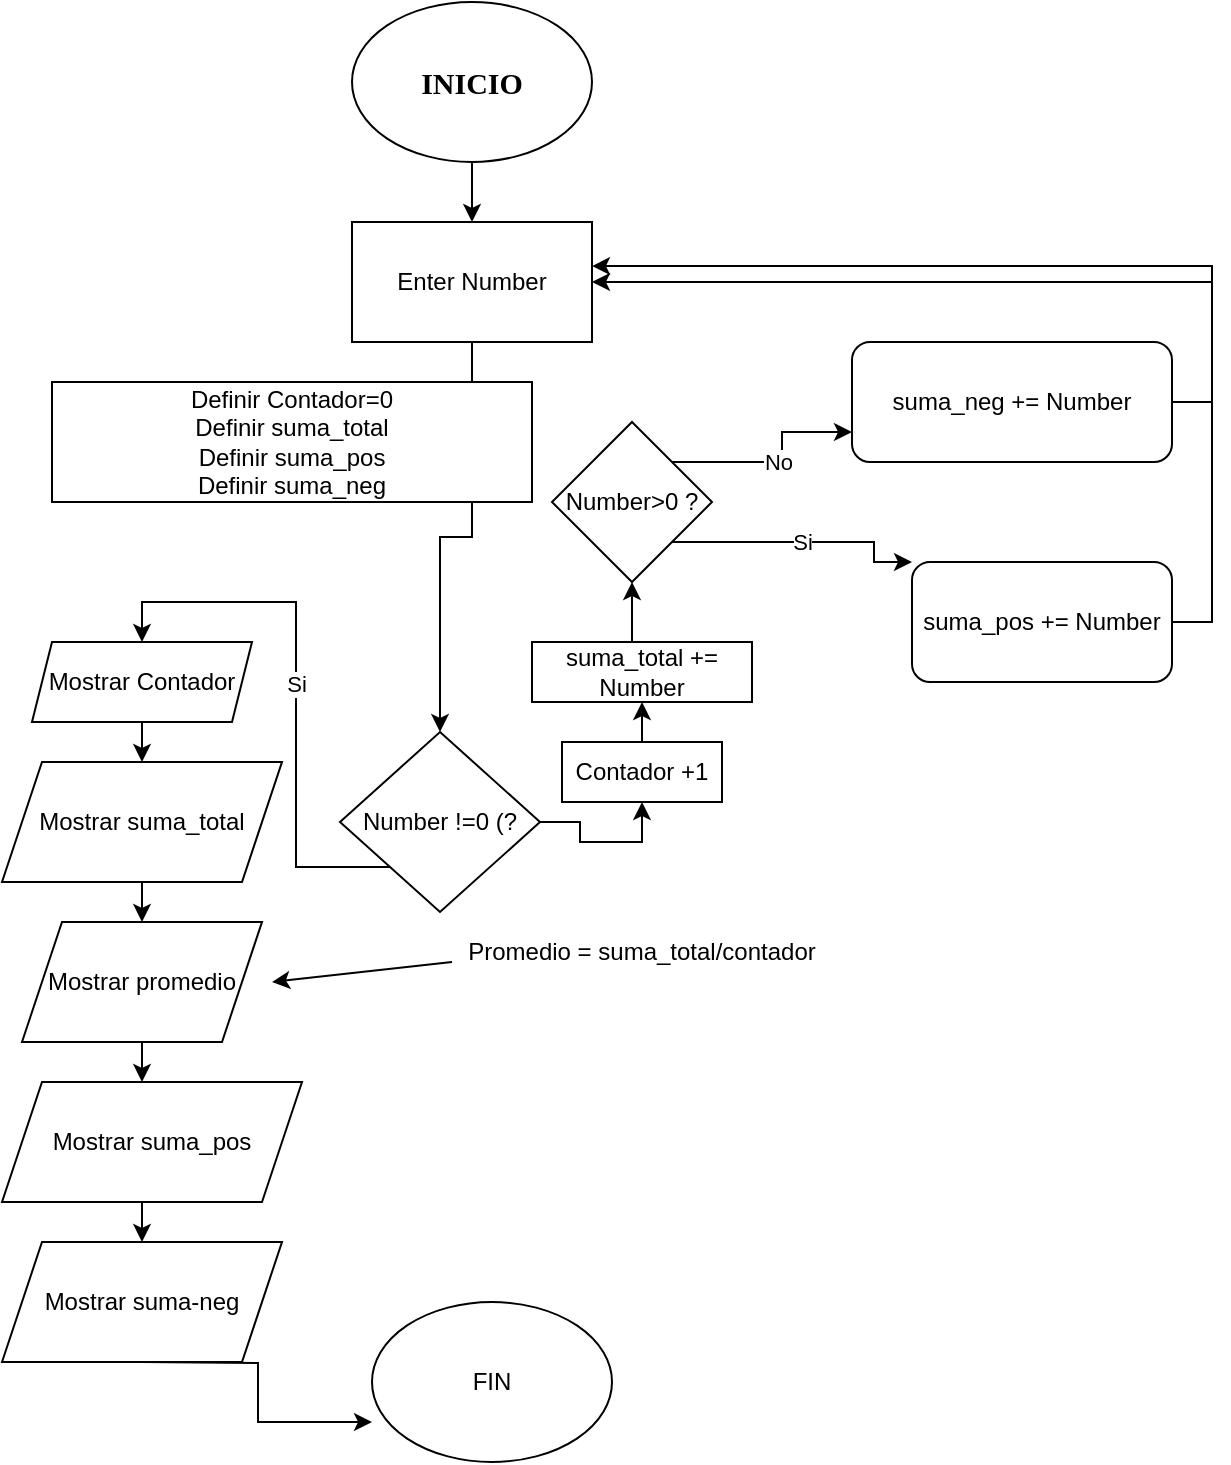 <mxfile version="24.3.0" type="github">
  <diagram name="Página-1" id="ivm543QAsBlA2PqCl2Cw">
    <mxGraphModel dx="1434" dy="780" grid="1" gridSize="10" guides="1" tooltips="1" connect="1" arrows="1" fold="1" page="1" pageScale="1" pageWidth="827" pageHeight="1169" math="0" shadow="0">
      <root>
        <mxCell id="0" />
        <mxCell id="1" parent="0" />
        <mxCell id="XsWiOll9HPVdgsjEAhDF-14" style="edgeStyle=orthogonalEdgeStyle;rounded=0;orthogonalLoop=1;jettySize=auto;html=1;exitX=0.5;exitY=1;exitDx=0;exitDy=0;entryX=0.5;entryY=0;entryDx=0;entryDy=0;" edge="1" parent="1" source="XsWiOll9HPVdgsjEAhDF-3" target="XsWiOll9HPVdgsjEAhDF-5">
          <mxGeometry relative="1" as="geometry" />
        </mxCell>
        <mxCell id="XsWiOll9HPVdgsjEAhDF-3" value="INICIO" style="ellipse;whiteSpace=wrap;html=1;fontStyle=1;fontFamily=Comic Sans MS;fontSize=15;" vertex="1" parent="1">
          <mxGeometry x="320" y="30" width="120" height="80" as="geometry" />
        </mxCell>
        <mxCell id="XsWiOll9HPVdgsjEAhDF-12" style="edgeStyle=orthogonalEdgeStyle;rounded=0;orthogonalLoop=1;jettySize=auto;html=1;exitX=0.5;exitY=1;exitDx=0;exitDy=0;entryX=0.5;entryY=0;entryDx=0;entryDy=0;" edge="1" parent="1" source="XsWiOll9HPVdgsjEAhDF-5" target="XsWiOll9HPVdgsjEAhDF-6">
          <mxGeometry relative="1" as="geometry" />
        </mxCell>
        <mxCell id="XsWiOll9HPVdgsjEAhDF-5" value="Enter Number" style="rounded=0;whiteSpace=wrap;html=1;" vertex="1" parent="1">
          <mxGeometry x="320" y="140" width="120" height="60" as="geometry" />
        </mxCell>
        <mxCell id="XsWiOll9HPVdgsjEAhDF-16" value="Si" style="edgeStyle=orthogonalEdgeStyle;rounded=0;orthogonalLoop=1;jettySize=auto;html=1;exitX=0;exitY=1;exitDx=0;exitDy=0;entryX=0.5;entryY=0;entryDx=0;entryDy=0;" edge="1" parent="1" source="XsWiOll9HPVdgsjEAhDF-6" target="XsWiOll9HPVdgsjEAhDF-15">
          <mxGeometry relative="1" as="geometry" />
        </mxCell>
        <mxCell id="XsWiOll9HPVdgsjEAhDF-39" style="edgeStyle=orthogonalEdgeStyle;rounded=0;orthogonalLoop=1;jettySize=auto;html=1;exitX=1;exitY=0.5;exitDx=0;exitDy=0;entryX=0.5;entryY=1;entryDx=0;entryDy=0;" edge="1" parent="1" source="XsWiOll9HPVdgsjEAhDF-6" target="XsWiOll9HPVdgsjEAhDF-18">
          <mxGeometry relative="1" as="geometry" />
        </mxCell>
        <mxCell id="XsWiOll9HPVdgsjEAhDF-6" value="Number !=0 (?" style="rhombus;whiteSpace=wrap;html=1;" vertex="1" parent="1">
          <mxGeometry x="314" y="395" width="100" height="90" as="geometry" />
        </mxCell>
        <mxCell id="XsWiOll9HPVdgsjEAhDF-21" style="edgeStyle=orthogonalEdgeStyle;rounded=0;orthogonalLoop=1;jettySize=auto;html=1;exitX=0.5;exitY=1;exitDx=0;exitDy=0;entryX=0.5;entryY=0;entryDx=0;entryDy=0;" edge="1" parent="1" source="XsWiOll9HPVdgsjEAhDF-15">
          <mxGeometry relative="1" as="geometry">
            <mxPoint x="215" y="410" as="targetPoint" />
          </mxGeometry>
        </mxCell>
        <mxCell id="XsWiOll9HPVdgsjEAhDF-15" value="Mostrar Contador" style="shape=parallelogram;perimeter=parallelogramPerimeter;whiteSpace=wrap;html=1;fixedSize=1;size=10;" vertex="1" parent="1">
          <mxGeometry x="160" y="350" width="110" height="40" as="geometry" />
        </mxCell>
        <mxCell id="XsWiOll9HPVdgsjEAhDF-40" style="edgeStyle=orthogonalEdgeStyle;rounded=0;orthogonalLoop=1;jettySize=auto;html=1;exitX=0.5;exitY=0;exitDx=0;exitDy=0;entryX=0.5;entryY=1;entryDx=0;entryDy=0;" edge="1" parent="1" source="XsWiOll9HPVdgsjEAhDF-18" target="XsWiOll9HPVdgsjEAhDF-22">
          <mxGeometry relative="1" as="geometry" />
        </mxCell>
        <mxCell id="XsWiOll9HPVdgsjEAhDF-18" value="Contador +1" style="rounded=0;whiteSpace=wrap;html=1;" vertex="1" parent="1">
          <mxGeometry x="425" y="400" width="80" height="30" as="geometry" />
        </mxCell>
        <mxCell id="XsWiOll9HPVdgsjEAhDF-25" style="edgeStyle=orthogonalEdgeStyle;rounded=0;orthogonalLoop=1;jettySize=auto;html=1;exitX=0.5;exitY=1;exitDx=0;exitDy=0;entryX=0.5;entryY=0;entryDx=0;entryDy=0;" edge="1" parent="1">
          <mxGeometry relative="1" as="geometry">
            <mxPoint x="215" y="470" as="sourcePoint" />
            <mxPoint x="215" y="490" as="targetPoint" />
          </mxGeometry>
        </mxCell>
        <mxCell id="XsWiOll9HPVdgsjEAhDF-41" style="edgeStyle=orthogonalEdgeStyle;rounded=0;orthogonalLoop=1;jettySize=auto;html=1;exitX=0.5;exitY=0;exitDx=0;exitDy=0;entryX=0.5;entryY=1;entryDx=0;entryDy=0;" edge="1" parent="1" source="XsWiOll9HPVdgsjEAhDF-22" target="XsWiOll9HPVdgsjEAhDF-30">
          <mxGeometry relative="1" as="geometry" />
        </mxCell>
        <mxCell id="XsWiOll9HPVdgsjEAhDF-22" value="suma_total += Number" style="rounded=0;whiteSpace=wrap;html=1;" vertex="1" parent="1">
          <mxGeometry x="410" y="350" width="110" height="30" as="geometry" />
        </mxCell>
        <mxCell id="XsWiOll9HPVdgsjEAhDF-29" style="edgeStyle=orthogonalEdgeStyle;rounded=0;orthogonalLoop=1;jettySize=auto;html=1;exitX=0.5;exitY=1;exitDx=0;exitDy=0;entryX=0.5;entryY=0;entryDx=0;entryDy=0;" edge="1" parent="1">
          <mxGeometry relative="1" as="geometry">
            <mxPoint x="215" y="550" as="sourcePoint" />
            <mxPoint x="215" y="570" as="targetPoint" />
          </mxGeometry>
        </mxCell>
        <mxCell id="XsWiOll9HPVdgsjEAhDF-26" value="" style="endArrow=classic;html=1;rounded=0;" edge="1" parent="1">
          <mxGeometry width="50" height="50" relative="1" as="geometry">
            <mxPoint x="370" y="510" as="sourcePoint" />
            <mxPoint x="280" y="520" as="targetPoint" />
          </mxGeometry>
        </mxCell>
        <mxCell id="XsWiOll9HPVdgsjEAhDF-27" value="Promedio = suma_total/contador" style="text;html=1;align=center;verticalAlign=middle;whiteSpace=wrap;rounded=0;" vertex="1" parent="1">
          <mxGeometry x="360" y="490" width="210" height="30" as="geometry" />
        </mxCell>
        <mxCell id="XsWiOll9HPVdgsjEAhDF-38" style="edgeStyle=orthogonalEdgeStyle;rounded=0;orthogonalLoop=1;jettySize=auto;html=1;exitX=0.5;exitY=1;exitDx=0;exitDy=0;entryX=0.5;entryY=0;entryDx=0;entryDy=0;" edge="1" parent="1">
          <mxGeometry relative="1" as="geometry">
            <mxPoint x="215" y="630" as="sourcePoint" />
            <mxPoint x="215" y="650" as="targetPoint" />
          </mxGeometry>
        </mxCell>
        <mxCell id="XsWiOll9HPVdgsjEAhDF-31" value="Si" style="edgeStyle=orthogonalEdgeStyle;rounded=0;orthogonalLoop=1;jettySize=auto;html=1;exitX=1;exitY=1;exitDx=0;exitDy=0;entryX=0;entryY=0;entryDx=0;entryDy=0;" edge="1" parent="1" source="XsWiOll9HPVdgsjEAhDF-30" target="XsWiOll9HPVdgsjEAhDF-32">
          <mxGeometry relative="1" as="geometry">
            <mxPoint x="580" y="340" as="targetPoint" />
            <Array as="points">
              <mxPoint x="581" y="300" />
              <mxPoint x="581" y="310" />
            </Array>
          </mxGeometry>
        </mxCell>
        <mxCell id="XsWiOll9HPVdgsjEAhDF-34" value="No" style="edgeStyle=orthogonalEdgeStyle;rounded=0;orthogonalLoop=1;jettySize=auto;html=1;exitX=1;exitY=0;exitDx=0;exitDy=0;entryX=0;entryY=0.75;entryDx=0;entryDy=0;" edge="1" parent="1" source="XsWiOll9HPVdgsjEAhDF-30" target="XsWiOll9HPVdgsjEAhDF-33">
          <mxGeometry relative="1" as="geometry" />
        </mxCell>
        <mxCell id="XsWiOll9HPVdgsjEAhDF-47" style="edgeStyle=orthogonalEdgeStyle;rounded=0;orthogonalLoop=1;jettySize=auto;html=1;exitX=1;exitY=0.5;exitDx=0;exitDy=0;entryX=1;entryY=0.5;entryDx=0;entryDy=0;" edge="1" parent="1" source="XsWiOll9HPVdgsjEAhDF-32" target="XsWiOll9HPVdgsjEAhDF-5">
          <mxGeometry relative="1" as="geometry" />
        </mxCell>
        <mxCell id="XsWiOll9HPVdgsjEAhDF-32" value="suma_pos += Number" style="rounded=1;whiteSpace=wrap;html=1;" vertex="1" parent="1">
          <mxGeometry x="600" y="310" width="130" height="60" as="geometry" />
        </mxCell>
        <mxCell id="XsWiOll9HPVdgsjEAhDF-33" value="suma_neg += Number" style="rounded=1;whiteSpace=wrap;html=1;" vertex="1" parent="1">
          <mxGeometry x="570" y="200" width="160" height="60" as="geometry" />
        </mxCell>
        <mxCell id="XsWiOll9HPVdgsjEAhDF-30" value="Number&amp;gt;0 ?" style="rhombus;whiteSpace=wrap;html=1;" vertex="1" parent="1">
          <mxGeometry x="420" y="240" width="80" height="80" as="geometry" />
        </mxCell>
        <mxCell id="XsWiOll9HPVdgsjEAhDF-42" value="FIN" style="ellipse;whiteSpace=wrap;html=1;" vertex="1" parent="1">
          <mxGeometry x="330" y="680" width="120" height="80" as="geometry" />
        </mxCell>
        <mxCell id="XsWiOll9HPVdgsjEAhDF-43" style="edgeStyle=orthogonalEdgeStyle;rounded=0;orthogonalLoop=1;jettySize=auto;html=1;exitX=0.5;exitY=1;exitDx=0;exitDy=0;entryX=0;entryY=0.75;entryDx=0;entryDy=0;entryPerimeter=0;" edge="1" parent="1" target="XsWiOll9HPVdgsjEAhDF-42">
          <mxGeometry relative="1" as="geometry">
            <mxPoint x="215" y="710" as="sourcePoint" />
          </mxGeometry>
        </mxCell>
        <mxCell id="XsWiOll9HPVdgsjEAhDF-44" style="edgeStyle=orthogonalEdgeStyle;rounded=0;orthogonalLoop=1;jettySize=auto;html=1;exitX=1;exitY=0.5;exitDx=0;exitDy=0;entryX=1;entryY=0.367;entryDx=0;entryDy=0;entryPerimeter=0;" edge="1" parent="1" source="XsWiOll9HPVdgsjEAhDF-33" target="XsWiOll9HPVdgsjEAhDF-5">
          <mxGeometry relative="1" as="geometry" />
        </mxCell>
        <mxCell id="XsWiOll9HPVdgsjEAhDF-48" value="Definir Contador=0&lt;div&gt;Definir suma_total&lt;/div&gt;&lt;div&gt;Definir suma_pos&lt;/div&gt;&lt;div&gt;Definir suma_neg&lt;/div&gt;" style="rounded=0;whiteSpace=wrap;html=1;" vertex="1" parent="1">
          <mxGeometry x="170" y="220" width="240" height="60" as="geometry" />
        </mxCell>
        <mxCell id="XsWiOll9HPVdgsjEAhDF-49" value="Mostrar suma_total" style="shape=parallelogram;perimeter=parallelogramPerimeter;whiteSpace=wrap;html=1;fixedSize=1;" vertex="1" parent="1">
          <mxGeometry x="145" y="410" width="140" height="60" as="geometry" />
        </mxCell>
        <mxCell id="XsWiOll9HPVdgsjEAhDF-50" value="Mostrar promedio" style="shape=parallelogram;perimeter=parallelogramPerimeter;whiteSpace=wrap;html=1;fixedSize=1;" vertex="1" parent="1">
          <mxGeometry x="155" y="490" width="120" height="60" as="geometry" />
        </mxCell>
        <mxCell id="XsWiOll9HPVdgsjEAhDF-51" value="Mostrar suma_pos" style="shape=parallelogram;perimeter=parallelogramPerimeter;whiteSpace=wrap;html=1;fixedSize=1;" vertex="1" parent="1">
          <mxGeometry x="145" y="570" width="150" height="60" as="geometry" />
        </mxCell>
        <mxCell id="XsWiOll9HPVdgsjEAhDF-52" value="Mostrar suma-neg" style="shape=parallelogram;perimeter=parallelogramPerimeter;whiteSpace=wrap;html=1;fixedSize=1;" vertex="1" parent="1">
          <mxGeometry x="145" y="650" width="140" height="60" as="geometry" />
        </mxCell>
      </root>
    </mxGraphModel>
  </diagram>
</mxfile>
